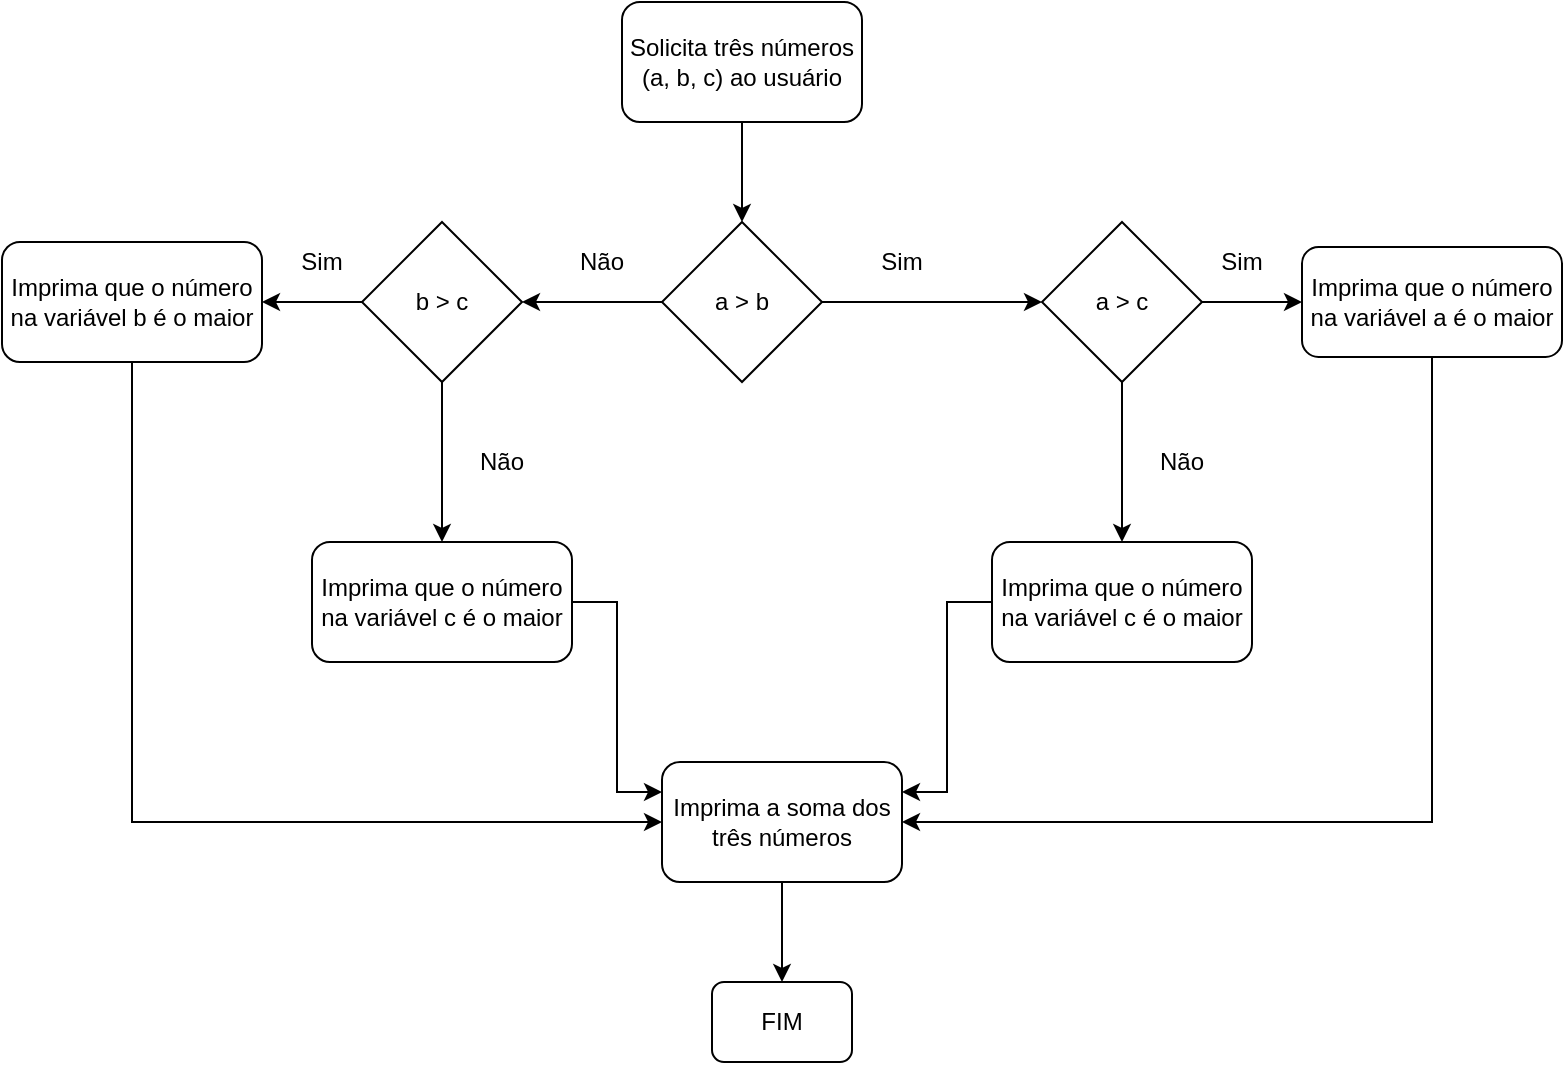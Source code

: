 <mxfile version="12.6.6" type="device"><diagram id="vNS1rmmYcCHspCerVyRv" name="Page-1"><mxGraphModel dx="1038" dy="553" grid="1" gridSize="10" guides="1" tooltips="1" connect="1" arrows="1" fold="1" page="1" pageScale="1" pageWidth="827" pageHeight="1169" math="0" shadow="0"><root><mxCell id="0"/><mxCell id="1" parent="0"/><mxCell id="QZqZ7umkacTbO7F3oRNT-5" style="edgeStyle=orthogonalEdgeStyle;rounded=0;orthogonalLoop=1;jettySize=auto;html=1;entryX=0.5;entryY=0;entryDx=0;entryDy=0;" edge="1" parent="1" source="QZqZ7umkacTbO7F3oRNT-1" target="QZqZ7umkacTbO7F3oRNT-4"><mxGeometry relative="1" as="geometry"/></mxCell><mxCell id="QZqZ7umkacTbO7F3oRNT-1" value="Solicita três números (a, b, c) ao usuário" style="rounded=1;whiteSpace=wrap;html=1;" vertex="1" parent="1"><mxGeometry x="320" y="100" width="120" height="60" as="geometry"/></mxCell><mxCell id="QZqZ7umkacTbO7F3oRNT-7" style="edgeStyle=orthogonalEdgeStyle;rounded=0;orthogonalLoop=1;jettySize=auto;html=1;entryX=0;entryY=0.5;entryDx=0;entryDy=0;" edge="1" parent="1" source="QZqZ7umkacTbO7F3oRNT-4" target="QZqZ7umkacTbO7F3oRNT-6"><mxGeometry relative="1" as="geometry"/></mxCell><mxCell id="QZqZ7umkacTbO7F3oRNT-17" style="edgeStyle=orthogonalEdgeStyle;rounded=0;orthogonalLoop=1;jettySize=auto;html=1;entryX=1;entryY=0.5;entryDx=0;entryDy=0;" edge="1" parent="1" source="QZqZ7umkacTbO7F3oRNT-4" target="QZqZ7umkacTbO7F3oRNT-16"><mxGeometry relative="1" as="geometry"/></mxCell><mxCell id="QZqZ7umkacTbO7F3oRNT-4" value="a &amp;gt; b" style="rhombus;whiteSpace=wrap;html=1;" vertex="1" parent="1"><mxGeometry x="340" y="210" width="80" height="80" as="geometry"/></mxCell><mxCell id="QZqZ7umkacTbO7F3oRNT-10" style="edgeStyle=orthogonalEdgeStyle;rounded=0;orthogonalLoop=1;jettySize=auto;html=1;entryX=0;entryY=0.5;entryDx=0;entryDy=0;" edge="1" parent="1" source="QZqZ7umkacTbO7F3oRNT-6" target="QZqZ7umkacTbO7F3oRNT-9"><mxGeometry relative="1" as="geometry"/></mxCell><mxCell id="QZqZ7umkacTbO7F3oRNT-33" style="edgeStyle=orthogonalEdgeStyle;rounded=0;orthogonalLoop=1;jettySize=auto;html=1;entryX=0.5;entryY=0;entryDx=0;entryDy=0;" edge="1" parent="1" source="QZqZ7umkacTbO7F3oRNT-6" target="QZqZ7umkacTbO7F3oRNT-13"><mxGeometry relative="1" as="geometry"/></mxCell><mxCell id="QZqZ7umkacTbO7F3oRNT-6" value="a &amp;gt; c" style="rhombus;whiteSpace=wrap;html=1;" vertex="1" parent="1"><mxGeometry x="530" y="210" width="80" height="80" as="geometry"/></mxCell><mxCell id="QZqZ7umkacTbO7F3oRNT-8" value="Sim" style="text;html=1;strokeColor=none;fillColor=none;align=center;verticalAlign=middle;whiteSpace=wrap;rounded=0;" vertex="1" parent="1"><mxGeometry x="440" y="220" width="40" height="20" as="geometry"/></mxCell><mxCell id="QZqZ7umkacTbO7F3oRNT-39" style="edgeStyle=orthogonalEdgeStyle;rounded=0;orthogonalLoop=1;jettySize=auto;html=1;entryX=1;entryY=0.5;entryDx=0;entryDy=0;" edge="1" parent="1" source="QZqZ7umkacTbO7F3oRNT-9" target="QZqZ7umkacTbO7F3oRNT-34"><mxGeometry relative="1" as="geometry"><Array as="points"><mxPoint x="725" y="510"/></Array></mxGeometry></mxCell><mxCell id="QZqZ7umkacTbO7F3oRNT-9" value="Imprima que o número na variável a é o maior" style="rounded=1;whiteSpace=wrap;html=1;" vertex="1" parent="1"><mxGeometry x="660" y="222.5" width="130" height="55" as="geometry"/></mxCell><mxCell id="QZqZ7umkacTbO7F3oRNT-11" value="Sim" style="text;html=1;strokeColor=none;fillColor=none;align=center;verticalAlign=middle;whiteSpace=wrap;rounded=0;" vertex="1" parent="1"><mxGeometry x="610" y="220" width="40" height="20" as="geometry"/></mxCell><mxCell id="QZqZ7umkacTbO7F3oRNT-40" style="edgeStyle=orthogonalEdgeStyle;rounded=0;orthogonalLoop=1;jettySize=auto;html=1;entryX=1;entryY=0.25;entryDx=0;entryDy=0;" edge="1" parent="1" source="QZqZ7umkacTbO7F3oRNT-13" target="QZqZ7umkacTbO7F3oRNT-34"><mxGeometry relative="1" as="geometry"/></mxCell><mxCell id="QZqZ7umkacTbO7F3oRNT-13" value="Imprima que o número na variável c é o maior" style="rounded=1;whiteSpace=wrap;html=1;" vertex="1" parent="1"><mxGeometry x="505" y="370" width="130" height="60" as="geometry"/></mxCell><mxCell id="QZqZ7umkacTbO7F3oRNT-15" value="Não" style="text;html=1;strokeColor=none;fillColor=none;align=center;verticalAlign=middle;whiteSpace=wrap;rounded=0;" vertex="1" parent="1"><mxGeometry x="580" y="320" width="40" height="20" as="geometry"/></mxCell><mxCell id="QZqZ7umkacTbO7F3oRNT-23" style="edgeStyle=orthogonalEdgeStyle;rounded=0;orthogonalLoop=1;jettySize=auto;html=1;entryX=1;entryY=0.5;entryDx=0;entryDy=0;" edge="1" parent="1" source="QZqZ7umkacTbO7F3oRNT-16" target="QZqZ7umkacTbO7F3oRNT-22"><mxGeometry relative="1" as="geometry"/></mxCell><mxCell id="QZqZ7umkacTbO7F3oRNT-32" style="edgeStyle=orthogonalEdgeStyle;rounded=0;orthogonalLoop=1;jettySize=auto;html=1;entryX=0.5;entryY=0;entryDx=0;entryDy=0;" edge="1" parent="1" source="QZqZ7umkacTbO7F3oRNT-16" target="QZqZ7umkacTbO7F3oRNT-27"><mxGeometry relative="1" as="geometry"/></mxCell><mxCell id="QZqZ7umkacTbO7F3oRNT-16" value="b &amp;gt; c" style="rhombus;whiteSpace=wrap;html=1;" vertex="1" parent="1"><mxGeometry x="190" y="210" width="80" height="80" as="geometry"/></mxCell><mxCell id="QZqZ7umkacTbO7F3oRNT-20" value="Não" style="text;html=1;strokeColor=none;fillColor=none;align=center;verticalAlign=middle;whiteSpace=wrap;rounded=0;" vertex="1" parent="1"><mxGeometry x="290" y="220" width="40" height="20" as="geometry"/></mxCell><mxCell id="QZqZ7umkacTbO7F3oRNT-36" style="edgeStyle=orthogonalEdgeStyle;rounded=0;orthogonalLoop=1;jettySize=auto;html=1;entryX=0;entryY=0.5;entryDx=0;entryDy=0;" edge="1" parent="1" source="QZqZ7umkacTbO7F3oRNT-22" target="QZqZ7umkacTbO7F3oRNT-34"><mxGeometry relative="1" as="geometry"><Array as="points"><mxPoint x="75" y="510"/></Array></mxGeometry></mxCell><mxCell id="QZqZ7umkacTbO7F3oRNT-22" value="Imprima que o número na variável b é o maior" style="rounded=1;whiteSpace=wrap;html=1;" vertex="1" parent="1"><mxGeometry x="10" y="220" width="130" height="60" as="geometry"/></mxCell><mxCell id="QZqZ7umkacTbO7F3oRNT-24" value="Sim" style="text;html=1;strokeColor=none;fillColor=none;align=center;verticalAlign=middle;whiteSpace=wrap;rounded=0;" vertex="1" parent="1"><mxGeometry x="150" y="220" width="40" height="20" as="geometry"/></mxCell><mxCell id="QZqZ7umkacTbO7F3oRNT-37" style="edgeStyle=orthogonalEdgeStyle;rounded=0;orthogonalLoop=1;jettySize=auto;html=1;entryX=0;entryY=0.25;entryDx=0;entryDy=0;" edge="1" parent="1" source="QZqZ7umkacTbO7F3oRNT-27" target="QZqZ7umkacTbO7F3oRNT-34"><mxGeometry relative="1" as="geometry"/></mxCell><mxCell id="QZqZ7umkacTbO7F3oRNT-27" value="Imprima que o número na variável c é o maior" style="rounded=1;whiteSpace=wrap;html=1;" vertex="1" parent="1"><mxGeometry x="165" y="370" width="130" height="60" as="geometry"/></mxCell><mxCell id="QZqZ7umkacTbO7F3oRNT-29" value="Não" style="text;html=1;strokeColor=none;fillColor=none;align=center;verticalAlign=middle;whiteSpace=wrap;rounded=0;" vertex="1" parent="1"><mxGeometry x="240" y="320" width="40" height="20" as="geometry"/></mxCell><mxCell id="QZqZ7umkacTbO7F3oRNT-41" style="edgeStyle=orthogonalEdgeStyle;rounded=0;orthogonalLoop=1;jettySize=auto;html=1;entryX=0.5;entryY=0;entryDx=0;entryDy=0;" edge="1" parent="1" source="QZqZ7umkacTbO7F3oRNT-34" target="QZqZ7umkacTbO7F3oRNT-35"><mxGeometry relative="1" as="geometry"/></mxCell><mxCell id="QZqZ7umkacTbO7F3oRNT-34" value="Imprima a soma dos três números" style="rounded=1;whiteSpace=wrap;html=1;" vertex="1" parent="1"><mxGeometry x="340" y="480" width="120" height="60" as="geometry"/></mxCell><mxCell id="QZqZ7umkacTbO7F3oRNT-35" value="FIM" style="rounded=1;whiteSpace=wrap;html=1;" vertex="1" parent="1"><mxGeometry x="365" y="590" width="70" height="40" as="geometry"/></mxCell></root></mxGraphModel></diagram></mxfile>